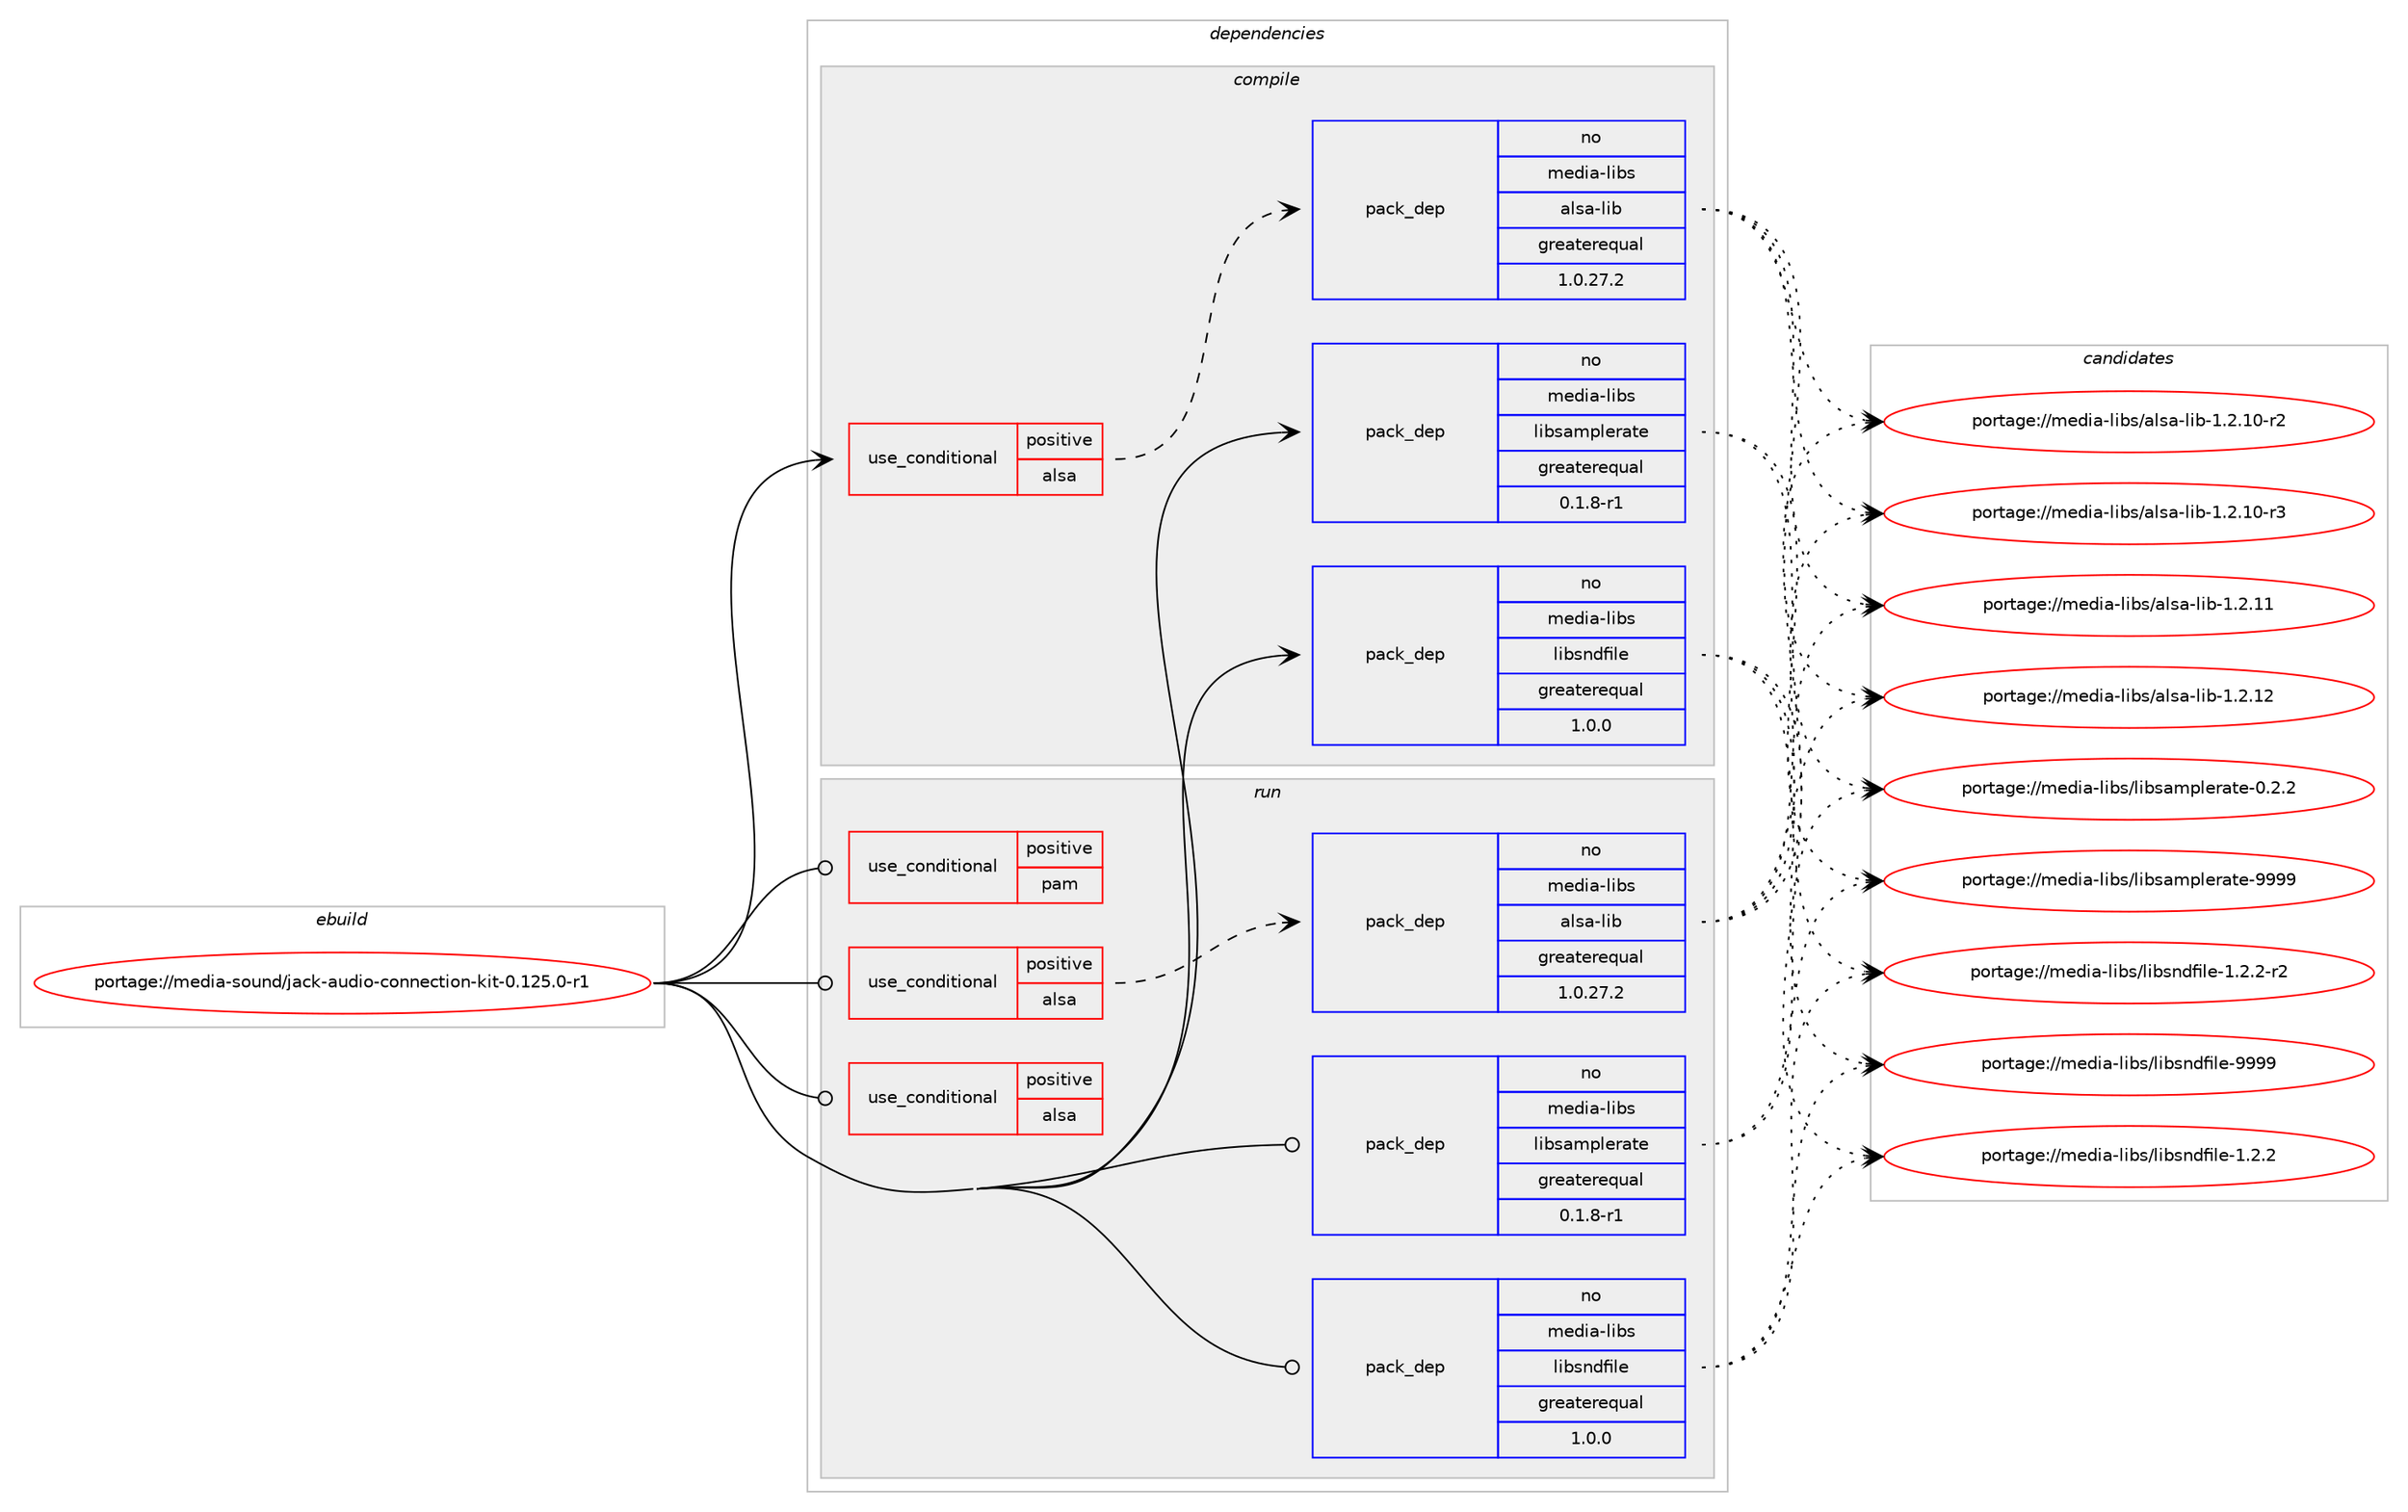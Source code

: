 digraph prolog {

# *************
# Graph options
# *************

newrank=true;
concentrate=true;
compound=true;
graph [rankdir=LR,fontname=Helvetica,fontsize=10,ranksep=1.5];#, ranksep=2.5, nodesep=0.2];
edge  [arrowhead=vee];
node  [fontname=Helvetica,fontsize=10];

# **********
# The ebuild
# **********

subgraph cluster_leftcol {
color=gray;
rank=same;
label=<<i>ebuild</i>>;
id [label="portage://media-sound/jack-audio-connection-kit-0.125.0-r1", color=red, width=4, href="../media-sound/jack-audio-connection-kit-0.125.0-r1.svg"];
}

# ****************
# The dependencies
# ****************

subgraph cluster_midcol {
color=gray;
label=<<i>dependencies</i>>;
subgraph cluster_compile {
fillcolor="#eeeeee";
style=filled;
label=<<i>compile</i>>;
subgraph cond78076 {
dependency163309 [label=<<TABLE BORDER="0" CELLBORDER="1" CELLSPACING="0" CELLPADDING="4"><TR><TD ROWSPAN="3" CELLPADDING="10">use_conditional</TD></TR><TR><TD>positive</TD></TR><TR><TD>alsa</TD></TR></TABLE>>, shape=none, color=red];
subgraph pack82842 {
dependency163310 [label=<<TABLE BORDER="0" CELLBORDER="1" CELLSPACING="0" CELLPADDING="4" WIDTH="220"><TR><TD ROWSPAN="6" CELLPADDING="30">pack_dep</TD></TR><TR><TD WIDTH="110">no</TD></TR><TR><TD>media-libs</TD></TR><TR><TD>alsa-lib</TD></TR><TR><TD>greaterequal</TD></TR><TR><TD>1.0.27.2</TD></TR></TABLE>>, shape=none, color=blue];
}
dependency163309:e -> dependency163310:w [weight=20,style="dashed",arrowhead="vee"];
# *** BEGIN UNKNOWN DEPENDENCY TYPE (TODO) ***
# dependency163309 -> package_dependency(portage://media-sound/jack-audio-connection-kit-0.125.0-r1,install,no,media-libs,zita-resampler,none,[,,],[],[])
# *** END UNKNOWN DEPENDENCY TYPE (TODO) ***

# *** BEGIN UNKNOWN DEPENDENCY TYPE (TODO) ***
# dependency163309 -> package_dependency(portage://media-sound/jack-audio-connection-kit-0.125.0-r1,install,no,media-libs,zita-alsa-pcmi,none,[,,],[],[])
# *** END UNKNOWN DEPENDENCY TYPE (TODO) ***

}
id:e -> dependency163309:w [weight=20,style="solid",arrowhead="vee"];
subgraph pack82843 {
dependency163311 [label=<<TABLE BORDER="0" CELLBORDER="1" CELLSPACING="0" CELLPADDING="4" WIDTH="220"><TR><TD ROWSPAN="6" CELLPADDING="30">pack_dep</TD></TR><TR><TD WIDTH="110">no</TD></TR><TR><TD>media-libs</TD></TR><TR><TD>libsamplerate</TD></TR><TR><TD>greaterequal</TD></TR><TR><TD>0.1.8-r1</TD></TR></TABLE>>, shape=none, color=blue];
}
id:e -> dependency163311:w [weight=20,style="solid",arrowhead="vee"];
subgraph pack82844 {
dependency163312 [label=<<TABLE BORDER="0" CELLBORDER="1" CELLSPACING="0" CELLPADDING="4" WIDTH="220"><TR><TD ROWSPAN="6" CELLPADDING="30">pack_dep</TD></TR><TR><TD WIDTH="110">no</TD></TR><TR><TD>media-libs</TD></TR><TR><TD>libsndfile</TD></TR><TR><TD>greaterequal</TD></TR><TR><TD>1.0.0</TD></TR></TABLE>>, shape=none, color=blue];
}
id:e -> dependency163312:w [weight=20,style="solid",arrowhead="vee"];
# *** BEGIN UNKNOWN DEPENDENCY TYPE (TODO) ***
# id -> package_dependency(portage://media-sound/jack-audio-connection-kit-0.125.0-r1,install,no,sys-libs,db,none,[,,],any_same_slot,[use(optenable(abi_x86_32),negative),use(optenable(abi_x86_64),negative),use(optenable(abi_x86_x32),negative),use(optenable(abi_mips_n32),negative),use(optenable(abi_mips_n64),negative),use(optenable(abi_mips_o32),negative),use(optenable(abi_s390_32),negative),use(optenable(abi_s390_64),negative)])
# *** END UNKNOWN DEPENDENCY TYPE (TODO) ***

# *** BEGIN UNKNOWN DEPENDENCY TYPE (TODO) ***
# id -> package_dependency(portage://media-sound/jack-audio-connection-kit-0.125.0-r1,install,no,sys-libs,readline,none,[,,],[slot(0),equal],[])
# *** END UNKNOWN DEPENDENCY TYPE (TODO) ***

}
subgraph cluster_compileandrun {
fillcolor="#eeeeee";
style=filled;
label=<<i>compile and run</i>>;
}
subgraph cluster_run {
fillcolor="#eeeeee";
style=filled;
label=<<i>run</i>>;
subgraph cond78077 {
dependency163313 [label=<<TABLE BORDER="0" CELLBORDER="1" CELLSPACING="0" CELLPADDING="4"><TR><TD ROWSPAN="3" CELLPADDING="10">use_conditional</TD></TR><TR><TD>positive</TD></TR><TR><TD>alsa</TD></TR></TABLE>>, shape=none, color=red];
subgraph pack82845 {
dependency163314 [label=<<TABLE BORDER="0" CELLBORDER="1" CELLSPACING="0" CELLPADDING="4" WIDTH="220"><TR><TD ROWSPAN="6" CELLPADDING="30">pack_dep</TD></TR><TR><TD WIDTH="110">no</TD></TR><TR><TD>media-libs</TD></TR><TR><TD>alsa-lib</TD></TR><TR><TD>greaterequal</TD></TR><TR><TD>1.0.27.2</TD></TR></TABLE>>, shape=none, color=blue];
}
dependency163313:e -> dependency163314:w [weight=20,style="dashed",arrowhead="vee"];
# *** BEGIN UNKNOWN DEPENDENCY TYPE (TODO) ***
# dependency163313 -> package_dependency(portage://media-sound/jack-audio-connection-kit-0.125.0-r1,run,no,media-libs,zita-resampler,none,[,,],[],[])
# *** END UNKNOWN DEPENDENCY TYPE (TODO) ***

# *** BEGIN UNKNOWN DEPENDENCY TYPE (TODO) ***
# dependency163313 -> package_dependency(portage://media-sound/jack-audio-connection-kit-0.125.0-r1,run,no,media-libs,zita-alsa-pcmi,none,[,,],[],[])
# *** END UNKNOWN DEPENDENCY TYPE (TODO) ***

}
id:e -> dependency163313:w [weight=20,style="solid",arrowhead="odot"];
subgraph cond78078 {
dependency163315 [label=<<TABLE BORDER="0" CELLBORDER="1" CELLSPACING="0" CELLPADDING="4"><TR><TD ROWSPAN="3" CELLPADDING="10">use_conditional</TD></TR><TR><TD>positive</TD></TR><TR><TD>alsa</TD></TR></TABLE>>, shape=none, color=red];
# *** BEGIN UNKNOWN DEPENDENCY TYPE (TODO) ***
# dependency163315 -> package_dependency(portage://media-sound/jack-audio-connection-kit-0.125.0-r1,run,no,sys-process,lsof,none,[,,],[],[])
# *** END UNKNOWN DEPENDENCY TYPE (TODO) ***

}
id:e -> dependency163315:w [weight=20,style="solid",arrowhead="odot"];
subgraph cond78079 {
dependency163316 [label=<<TABLE BORDER="0" CELLBORDER="1" CELLSPACING="0" CELLPADDING="4"><TR><TD ROWSPAN="3" CELLPADDING="10">use_conditional</TD></TR><TR><TD>positive</TD></TR><TR><TD>pam</TD></TR></TABLE>>, shape=none, color=red];
# *** BEGIN UNKNOWN DEPENDENCY TYPE (TODO) ***
# dependency163316 -> package_dependency(portage://media-sound/jack-audio-connection-kit-0.125.0-r1,run,no,sys-auth,realtime-base,none,[,,],[],[])
# *** END UNKNOWN DEPENDENCY TYPE (TODO) ***

}
id:e -> dependency163316:w [weight=20,style="solid",arrowhead="odot"];
subgraph pack82846 {
dependency163317 [label=<<TABLE BORDER="0" CELLBORDER="1" CELLSPACING="0" CELLPADDING="4" WIDTH="220"><TR><TD ROWSPAN="6" CELLPADDING="30">pack_dep</TD></TR><TR><TD WIDTH="110">no</TD></TR><TR><TD>media-libs</TD></TR><TR><TD>libsamplerate</TD></TR><TR><TD>greaterequal</TD></TR><TR><TD>0.1.8-r1</TD></TR></TABLE>>, shape=none, color=blue];
}
id:e -> dependency163317:w [weight=20,style="solid",arrowhead="odot"];
subgraph pack82847 {
dependency163318 [label=<<TABLE BORDER="0" CELLBORDER="1" CELLSPACING="0" CELLPADDING="4" WIDTH="220"><TR><TD ROWSPAN="6" CELLPADDING="30">pack_dep</TD></TR><TR><TD WIDTH="110">no</TD></TR><TR><TD>media-libs</TD></TR><TR><TD>libsndfile</TD></TR><TR><TD>greaterequal</TD></TR><TR><TD>1.0.0</TD></TR></TABLE>>, shape=none, color=blue];
}
id:e -> dependency163318:w [weight=20,style="solid",arrowhead="odot"];
# *** BEGIN UNKNOWN DEPENDENCY TYPE (TODO) ***
# id -> package_dependency(portage://media-sound/jack-audio-connection-kit-0.125.0-r1,run,no,sys-libs,db,none,[,,],any_same_slot,[use(optenable(abi_x86_32),negative),use(optenable(abi_x86_64),negative),use(optenable(abi_x86_x32),negative),use(optenable(abi_mips_n32),negative),use(optenable(abi_mips_n64),negative),use(optenable(abi_mips_o32),negative),use(optenable(abi_s390_32),negative),use(optenable(abi_s390_64),negative)])
# *** END UNKNOWN DEPENDENCY TYPE (TODO) ***

# *** BEGIN UNKNOWN DEPENDENCY TYPE (TODO) ***
# id -> package_dependency(portage://media-sound/jack-audio-connection-kit-0.125.0-r1,run,no,sys-libs,readline,none,[,,],[slot(0),equal],[])
# *** END UNKNOWN DEPENDENCY TYPE (TODO) ***

}
}

# **************
# The candidates
# **************

subgraph cluster_choices {
rank=same;
color=gray;
label=<<i>candidates</i>>;

subgraph choice82842 {
color=black;
nodesep=1;
choice1091011001059745108105981154797108115974510810598454946504649484511450 [label="portage://media-libs/alsa-lib-1.2.10-r2", color=red, width=4,href="../media-libs/alsa-lib-1.2.10-r2.svg"];
choice1091011001059745108105981154797108115974510810598454946504649484511451 [label="portage://media-libs/alsa-lib-1.2.10-r3", color=red, width=4,href="../media-libs/alsa-lib-1.2.10-r3.svg"];
choice109101100105974510810598115479710811597451081059845494650464949 [label="portage://media-libs/alsa-lib-1.2.11", color=red, width=4,href="../media-libs/alsa-lib-1.2.11.svg"];
choice109101100105974510810598115479710811597451081059845494650464950 [label="portage://media-libs/alsa-lib-1.2.12", color=red, width=4,href="../media-libs/alsa-lib-1.2.12.svg"];
dependency163310:e -> choice1091011001059745108105981154797108115974510810598454946504649484511450:w [style=dotted,weight="100"];
dependency163310:e -> choice1091011001059745108105981154797108115974510810598454946504649484511451:w [style=dotted,weight="100"];
dependency163310:e -> choice109101100105974510810598115479710811597451081059845494650464949:w [style=dotted,weight="100"];
dependency163310:e -> choice109101100105974510810598115479710811597451081059845494650464950:w [style=dotted,weight="100"];
}
subgraph choice82843 {
color=black;
nodesep=1;
choice10910110010597451081059811547108105981159710911210810111497116101454846504650 [label="portage://media-libs/libsamplerate-0.2.2", color=red, width=4,href="../media-libs/libsamplerate-0.2.2.svg"];
choice109101100105974510810598115471081059811597109112108101114971161014557575757 [label="portage://media-libs/libsamplerate-9999", color=red, width=4,href="../media-libs/libsamplerate-9999.svg"];
dependency163311:e -> choice10910110010597451081059811547108105981159710911210810111497116101454846504650:w [style=dotted,weight="100"];
dependency163311:e -> choice109101100105974510810598115471081059811597109112108101114971161014557575757:w [style=dotted,weight="100"];
}
subgraph choice82844 {
color=black;
nodesep=1;
choice1091011001059745108105981154710810598115110100102105108101454946504650 [label="portage://media-libs/libsndfile-1.2.2", color=red, width=4,href="../media-libs/libsndfile-1.2.2.svg"];
choice10910110010597451081059811547108105981151101001021051081014549465046504511450 [label="portage://media-libs/libsndfile-1.2.2-r2", color=red, width=4,href="../media-libs/libsndfile-1.2.2-r2.svg"];
choice10910110010597451081059811547108105981151101001021051081014557575757 [label="portage://media-libs/libsndfile-9999", color=red, width=4,href="../media-libs/libsndfile-9999.svg"];
dependency163312:e -> choice1091011001059745108105981154710810598115110100102105108101454946504650:w [style=dotted,weight="100"];
dependency163312:e -> choice10910110010597451081059811547108105981151101001021051081014549465046504511450:w [style=dotted,weight="100"];
dependency163312:e -> choice10910110010597451081059811547108105981151101001021051081014557575757:w [style=dotted,weight="100"];
}
subgraph choice82845 {
color=black;
nodesep=1;
choice1091011001059745108105981154797108115974510810598454946504649484511450 [label="portage://media-libs/alsa-lib-1.2.10-r2", color=red, width=4,href="../media-libs/alsa-lib-1.2.10-r2.svg"];
choice1091011001059745108105981154797108115974510810598454946504649484511451 [label="portage://media-libs/alsa-lib-1.2.10-r3", color=red, width=4,href="../media-libs/alsa-lib-1.2.10-r3.svg"];
choice109101100105974510810598115479710811597451081059845494650464949 [label="portage://media-libs/alsa-lib-1.2.11", color=red, width=4,href="../media-libs/alsa-lib-1.2.11.svg"];
choice109101100105974510810598115479710811597451081059845494650464950 [label="portage://media-libs/alsa-lib-1.2.12", color=red, width=4,href="../media-libs/alsa-lib-1.2.12.svg"];
dependency163314:e -> choice1091011001059745108105981154797108115974510810598454946504649484511450:w [style=dotted,weight="100"];
dependency163314:e -> choice1091011001059745108105981154797108115974510810598454946504649484511451:w [style=dotted,weight="100"];
dependency163314:e -> choice109101100105974510810598115479710811597451081059845494650464949:w [style=dotted,weight="100"];
dependency163314:e -> choice109101100105974510810598115479710811597451081059845494650464950:w [style=dotted,weight="100"];
}
subgraph choice82846 {
color=black;
nodesep=1;
choice10910110010597451081059811547108105981159710911210810111497116101454846504650 [label="portage://media-libs/libsamplerate-0.2.2", color=red, width=4,href="../media-libs/libsamplerate-0.2.2.svg"];
choice109101100105974510810598115471081059811597109112108101114971161014557575757 [label="portage://media-libs/libsamplerate-9999", color=red, width=4,href="../media-libs/libsamplerate-9999.svg"];
dependency163317:e -> choice10910110010597451081059811547108105981159710911210810111497116101454846504650:w [style=dotted,weight="100"];
dependency163317:e -> choice109101100105974510810598115471081059811597109112108101114971161014557575757:w [style=dotted,weight="100"];
}
subgraph choice82847 {
color=black;
nodesep=1;
choice1091011001059745108105981154710810598115110100102105108101454946504650 [label="portage://media-libs/libsndfile-1.2.2", color=red, width=4,href="../media-libs/libsndfile-1.2.2.svg"];
choice10910110010597451081059811547108105981151101001021051081014549465046504511450 [label="portage://media-libs/libsndfile-1.2.2-r2", color=red, width=4,href="../media-libs/libsndfile-1.2.2-r2.svg"];
choice10910110010597451081059811547108105981151101001021051081014557575757 [label="portage://media-libs/libsndfile-9999", color=red, width=4,href="../media-libs/libsndfile-9999.svg"];
dependency163318:e -> choice1091011001059745108105981154710810598115110100102105108101454946504650:w [style=dotted,weight="100"];
dependency163318:e -> choice10910110010597451081059811547108105981151101001021051081014549465046504511450:w [style=dotted,weight="100"];
dependency163318:e -> choice10910110010597451081059811547108105981151101001021051081014557575757:w [style=dotted,weight="100"];
}
}

}

